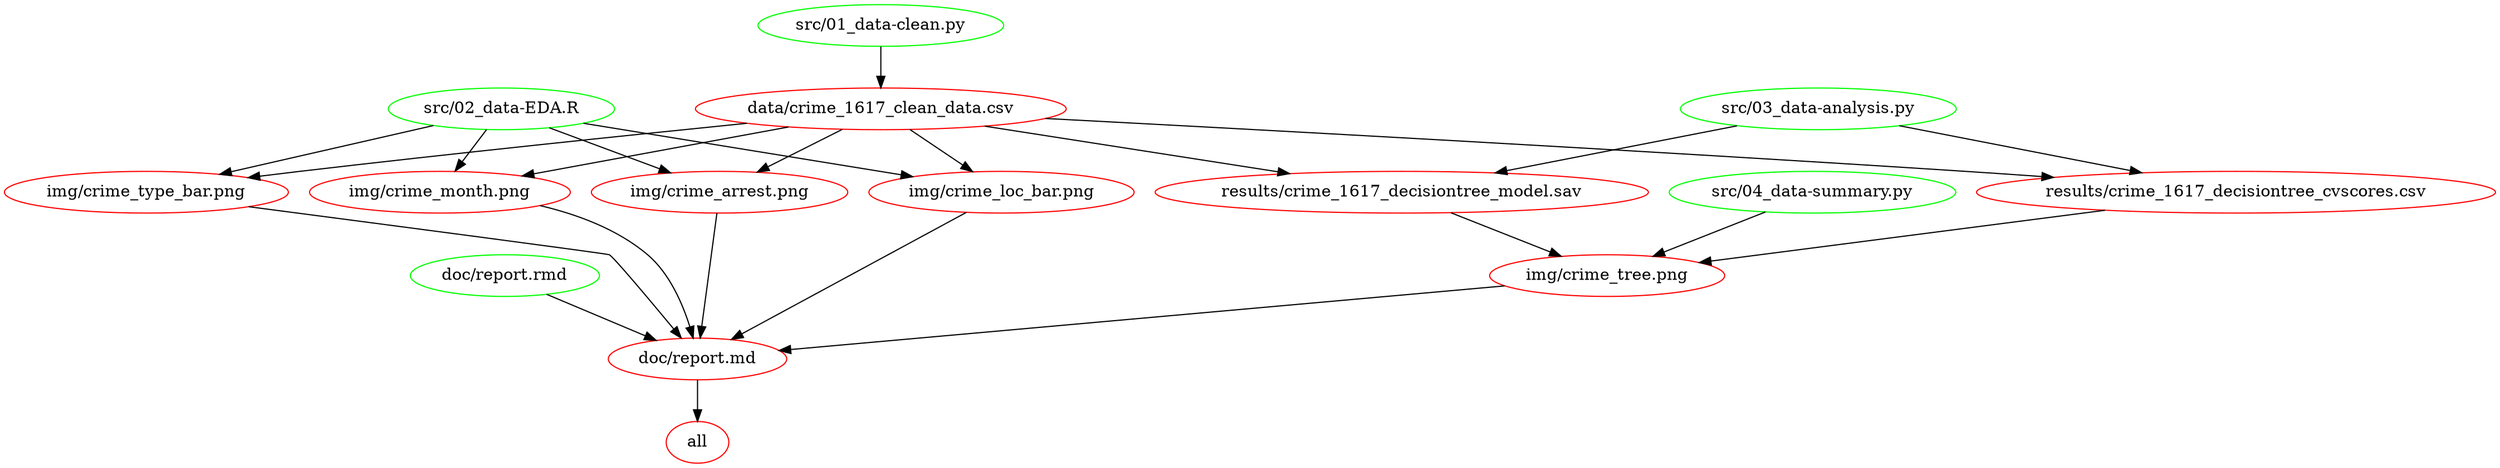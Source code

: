digraph G {
n2[label="all", color="red"];
n7[label="data/crime_1617_clean_data.csv", color="red"];
n3[label="doc/report.md", color="red"];
n4[label="doc/report.rmd", color="green"];
n5[label="img/crime_arrest.png", color="red"];
n9[label="img/crime_loc_bar.png", color="red"];
n10[label="img/crime_month.png", color="red"];
n12[label="img/crime_tree.png", color="red"];
n11[label="img/crime_type_bar.png", color="red"];
n16[label="results/crime_1617_decisiontree_cvscores.csv", color="red"];
n14[label="results/crime_1617_decisiontree_model.sav", color="red"];
n8[label="src/01_data-clean.py", color="green"];
n6[label="src/02_data-EDA.R", color="green"];
n15[label="src/03_data-analysis.py", color="green"];
n13[label="src/04_data-summary.py", color="green"];
n3 -> n2 ; 
n8 -> n7 ; 
n4 -> n3 ; 
n5 -> n3 ; 
n9 -> n3 ; 
n10 -> n3 ; 
n12 -> n3 ; 
n11 -> n3 ; 
n7 -> n5 ; 
n6 -> n5 ; 
n7 -> n9 ; 
n6 -> n9 ; 
n7 -> n10 ; 
n6 -> n10 ; 
n16 -> n12 ; 
n14 -> n12 ; 
n13 -> n12 ; 
n7 -> n11 ; 
n6 -> n11 ; 
n7 -> n16 ; 
n15 -> n16 ; 
n7 -> n14 ; 
n15 -> n14 ; 
}
